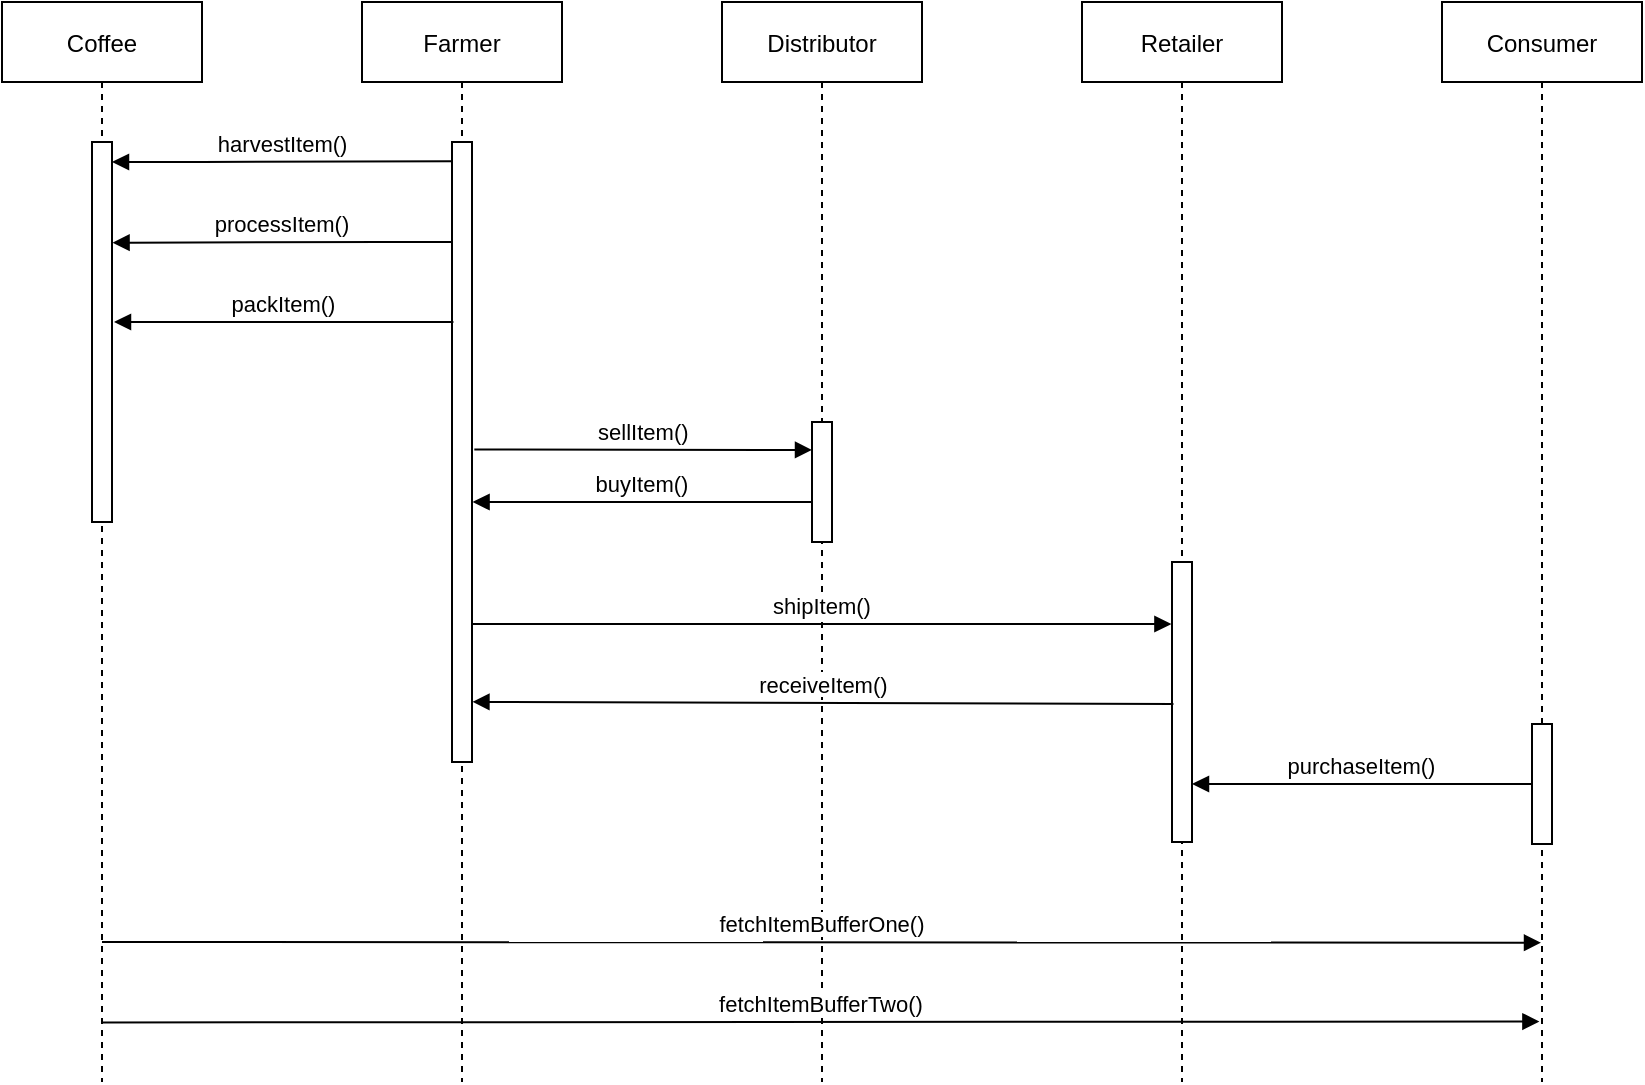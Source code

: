 <mxfile version="16.4.5" type="github">
  <diagram id="kgpKYQtTHZ0yAKxKKP6v" name="Page-1">
    <mxGraphModel dx="563" dy="668" grid="1" gridSize="10" guides="1" tooltips="1" connect="1" arrows="1" fold="1" page="1" pageScale="1" pageWidth="850" pageHeight="1100" math="0" shadow="0">
      <root>
        <mxCell id="0" />
        <mxCell id="1" parent="0" />
        <mxCell id="3nuBFxr9cyL0pnOWT2aG-1" value="Coffee" style="shape=umlLifeline;perimeter=lifelinePerimeter;container=1;collapsible=0;recursiveResize=0;rounded=0;shadow=0;strokeWidth=1;" parent="1" vertex="1">
          <mxGeometry x="120" y="80" width="100" height="540" as="geometry" />
        </mxCell>
        <mxCell id="3nuBFxr9cyL0pnOWT2aG-2" value="" style="points=[];perimeter=orthogonalPerimeter;rounded=0;shadow=0;strokeWidth=1;" parent="3nuBFxr9cyL0pnOWT2aG-1" vertex="1">
          <mxGeometry x="45" y="70" width="10" height="190" as="geometry" />
        </mxCell>
        <mxCell id="3nuBFxr9cyL0pnOWT2aG-5" value="Farmer" style="shape=umlLifeline;perimeter=lifelinePerimeter;container=1;collapsible=0;recursiveResize=0;rounded=0;shadow=0;strokeWidth=1;" parent="1" vertex="1">
          <mxGeometry x="300" y="80" width="100" height="540" as="geometry" />
        </mxCell>
        <mxCell id="3nuBFxr9cyL0pnOWT2aG-6" value="" style="points=[];perimeter=orthogonalPerimeter;rounded=0;shadow=0;strokeWidth=1;" parent="3nuBFxr9cyL0pnOWT2aG-5" vertex="1">
          <mxGeometry x="45" y="70" width="10" height="310" as="geometry" />
        </mxCell>
        <mxCell id="0CNOXTlMLprPWY1c467e-9" value="buyItem()" style="verticalAlign=bottom;endArrow=block;shadow=0;strokeWidth=1;entryX=1.029;entryY=0.265;entryDx=0;entryDy=0;entryPerimeter=0;" parent="3nuBFxr9cyL0pnOWT2aG-5" edge="1">
          <mxGeometry relative="1" as="geometry">
            <mxPoint x="225" y="250" as="sourcePoint" />
            <mxPoint x="55.29" y="250" as="targetPoint" />
          </mxGeometry>
        </mxCell>
        <mxCell id="3nuBFxr9cyL0pnOWT2aG-9" value="processItem()" style="verticalAlign=bottom;endArrow=block;shadow=0;strokeWidth=1;entryX=1.029;entryY=0.265;entryDx=0;entryDy=0;entryPerimeter=0;" parent="1" source="3nuBFxr9cyL0pnOWT2aG-6" target="3nuBFxr9cyL0pnOWT2aG-2" edge="1">
          <mxGeometry relative="1" as="geometry">
            <mxPoint x="240" y="200" as="sourcePoint" />
            <mxPoint x="180" y="200" as="targetPoint" />
            <Array as="points">
              <mxPoint x="320" y="200" />
            </Array>
          </mxGeometry>
        </mxCell>
        <mxCell id="0CNOXTlMLprPWY1c467e-1" value="Distributor" style="shape=umlLifeline;perimeter=lifelinePerimeter;container=1;collapsible=0;recursiveResize=0;rounded=0;shadow=0;strokeWidth=1;" parent="1" vertex="1">
          <mxGeometry x="480" y="80" width="100" height="540" as="geometry" />
        </mxCell>
        <mxCell id="0CNOXTlMLprPWY1c467e-2" value="" style="points=[];perimeter=orthogonalPerimeter;rounded=0;shadow=0;strokeWidth=1;" parent="0CNOXTlMLprPWY1c467e-1" vertex="1">
          <mxGeometry x="45" y="210" width="10" height="60" as="geometry" />
        </mxCell>
        <mxCell id="0CNOXTlMLprPWY1c467e-3" value="Retailer" style="shape=umlLifeline;perimeter=lifelinePerimeter;container=1;collapsible=0;recursiveResize=0;rounded=0;shadow=0;strokeWidth=1;" parent="1" vertex="1">
          <mxGeometry x="660" y="80" width="100" height="540" as="geometry" />
        </mxCell>
        <mxCell id="0CNOXTlMLprPWY1c467e-4" value="" style="points=[];perimeter=orthogonalPerimeter;rounded=0;shadow=0;strokeWidth=1;" parent="0CNOXTlMLprPWY1c467e-3" vertex="1">
          <mxGeometry x="45" y="280" width="10" height="140" as="geometry" />
        </mxCell>
        <mxCell id="0CNOXTlMLprPWY1c467e-5" value="Consumer" style="shape=umlLifeline;perimeter=lifelinePerimeter;container=1;collapsible=0;recursiveResize=0;rounded=0;shadow=0;strokeWidth=1;" parent="1" vertex="1">
          <mxGeometry x="840" y="80" width="100" height="540" as="geometry" />
        </mxCell>
        <mxCell id="0CNOXTlMLprPWY1c467e-6" value="" style="points=[];perimeter=orthogonalPerimeter;rounded=0;shadow=0;strokeWidth=1;" parent="0CNOXTlMLprPWY1c467e-5" vertex="1">
          <mxGeometry x="45" y="361" width="10" height="60" as="geometry" />
        </mxCell>
        <mxCell id="3nuBFxr9cyL0pnOWT2aG-8" value="harvestItem()" style="verticalAlign=bottom;endArrow=block;shadow=0;strokeWidth=1;exitX=0.033;exitY=0.031;exitDx=0;exitDy=0;exitPerimeter=0;" parent="1" source="3nuBFxr9cyL0pnOWT2aG-6" target="3nuBFxr9cyL0pnOWT2aG-2" edge="1">
          <mxGeometry relative="1" as="geometry">
            <mxPoint x="275" y="160" as="targetPoint" />
            <mxPoint x="340" y="160" as="sourcePoint" />
            <Array as="points">
              <mxPoint x="210" y="160" />
            </Array>
          </mxGeometry>
        </mxCell>
        <mxCell id="0CNOXTlMLprPWY1c467e-7" value="packItem()" style="verticalAlign=bottom;endArrow=block;shadow=0;strokeWidth=1;entryX=1.029;entryY=0.265;entryDx=0;entryDy=0;entryPerimeter=0;" parent="1" edge="1">
          <mxGeometry relative="1" as="geometry">
            <mxPoint x="345.71" y="240.0" as="sourcePoint" />
            <mxPoint x="176.0" y="240.0" as="targetPoint" />
          </mxGeometry>
        </mxCell>
        <mxCell id="0CNOXTlMLprPWY1c467e-8" value="sellItem()" style="verticalAlign=bottom;endArrow=block;shadow=0;strokeWidth=1;entryX=0;entryY=0.233;entryDx=0;entryDy=0;entryPerimeter=0;exitX=1.117;exitY=0.496;exitDx=0;exitDy=0;exitPerimeter=0;" parent="1" edge="1" target="0CNOXTlMLprPWY1c467e-2" source="3nuBFxr9cyL0pnOWT2aG-6">
          <mxGeometry relative="1" as="geometry">
            <mxPoint x="360" y="304" as="sourcePoint" />
            <mxPoint x="175.0" y="280" as="targetPoint" />
          </mxGeometry>
        </mxCell>
        <mxCell id="0CNOXTlMLprPWY1c467e-11" value="shipItem()" style="verticalAlign=bottom;endArrow=block;shadow=0;strokeWidth=1;entryX=1.029;entryY=0.265;entryDx=0;entryDy=0;entryPerimeter=0;" parent="1" source="3nuBFxr9cyL0pnOWT2aG-6" edge="1">
          <mxGeometry relative="1" as="geometry">
            <mxPoint x="535.0" y="391" as="sourcePoint" />
            <mxPoint x="704.71" y="391" as="targetPoint" />
          </mxGeometry>
        </mxCell>
        <mxCell id="0CNOXTlMLprPWY1c467e-12" value="receiveItem()" style="verticalAlign=bottom;endArrow=block;shadow=0;strokeWidth=1;entryX=1.023;entryY=0.903;entryDx=0;entryDy=0;entryPerimeter=0;" parent="1" target="3nuBFxr9cyL0pnOWT2aG-6" edge="1">
          <mxGeometry relative="1" as="geometry">
            <mxPoint x="705.71" y="431" as="sourcePoint" />
            <mxPoint x="357" y="431" as="targetPoint" />
          </mxGeometry>
        </mxCell>
        <mxCell id="0CNOXTlMLprPWY1c467e-13" value="purchaseItem()" style="verticalAlign=bottom;endArrow=block;shadow=0;strokeWidth=1;entryX=1.029;entryY=0.265;entryDx=0;entryDy=0;entryPerimeter=0;" parent="1" edge="1">
          <mxGeometry relative="1" as="geometry">
            <mxPoint x="884.71" y="471" as="sourcePoint" />
            <mxPoint x="715" y="471" as="targetPoint" />
          </mxGeometry>
        </mxCell>
        <mxCell id="0CNOXTlMLprPWY1c467e-15" value="fetchItemBufferOne()" style="verticalAlign=bottom;endArrow=block;shadow=0;strokeWidth=1;entryX=0.495;entryY=0.871;entryDx=0;entryDy=0;entryPerimeter=0;" parent="1" edge="1" target="0CNOXTlMLprPWY1c467e-5">
          <mxGeometry relative="1" as="geometry">
            <mxPoint x="170" y="550" as="sourcePoint" />
            <mxPoint x="880" y="550" as="targetPoint" />
          </mxGeometry>
        </mxCell>
        <mxCell id="0CNOXTlMLprPWY1c467e-16" value="fetchItemBufferTwo()" style="verticalAlign=bottom;endArrow=block;shadow=0;strokeWidth=1;entryX=0.487;entryY=0.944;entryDx=0;entryDy=0;entryPerimeter=0;" parent="1" edge="1" target="0CNOXTlMLprPWY1c467e-5">
          <mxGeometry relative="1" as="geometry">
            <mxPoint x="170.5" y="590.2" as="sourcePoint" />
            <mxPoint x="880" y="590" as="targetPoint" />
          </mxGeometry>
        </mxCell>
      </root>
    </mxGraphModel>
  </diagram>
</mxfile>
